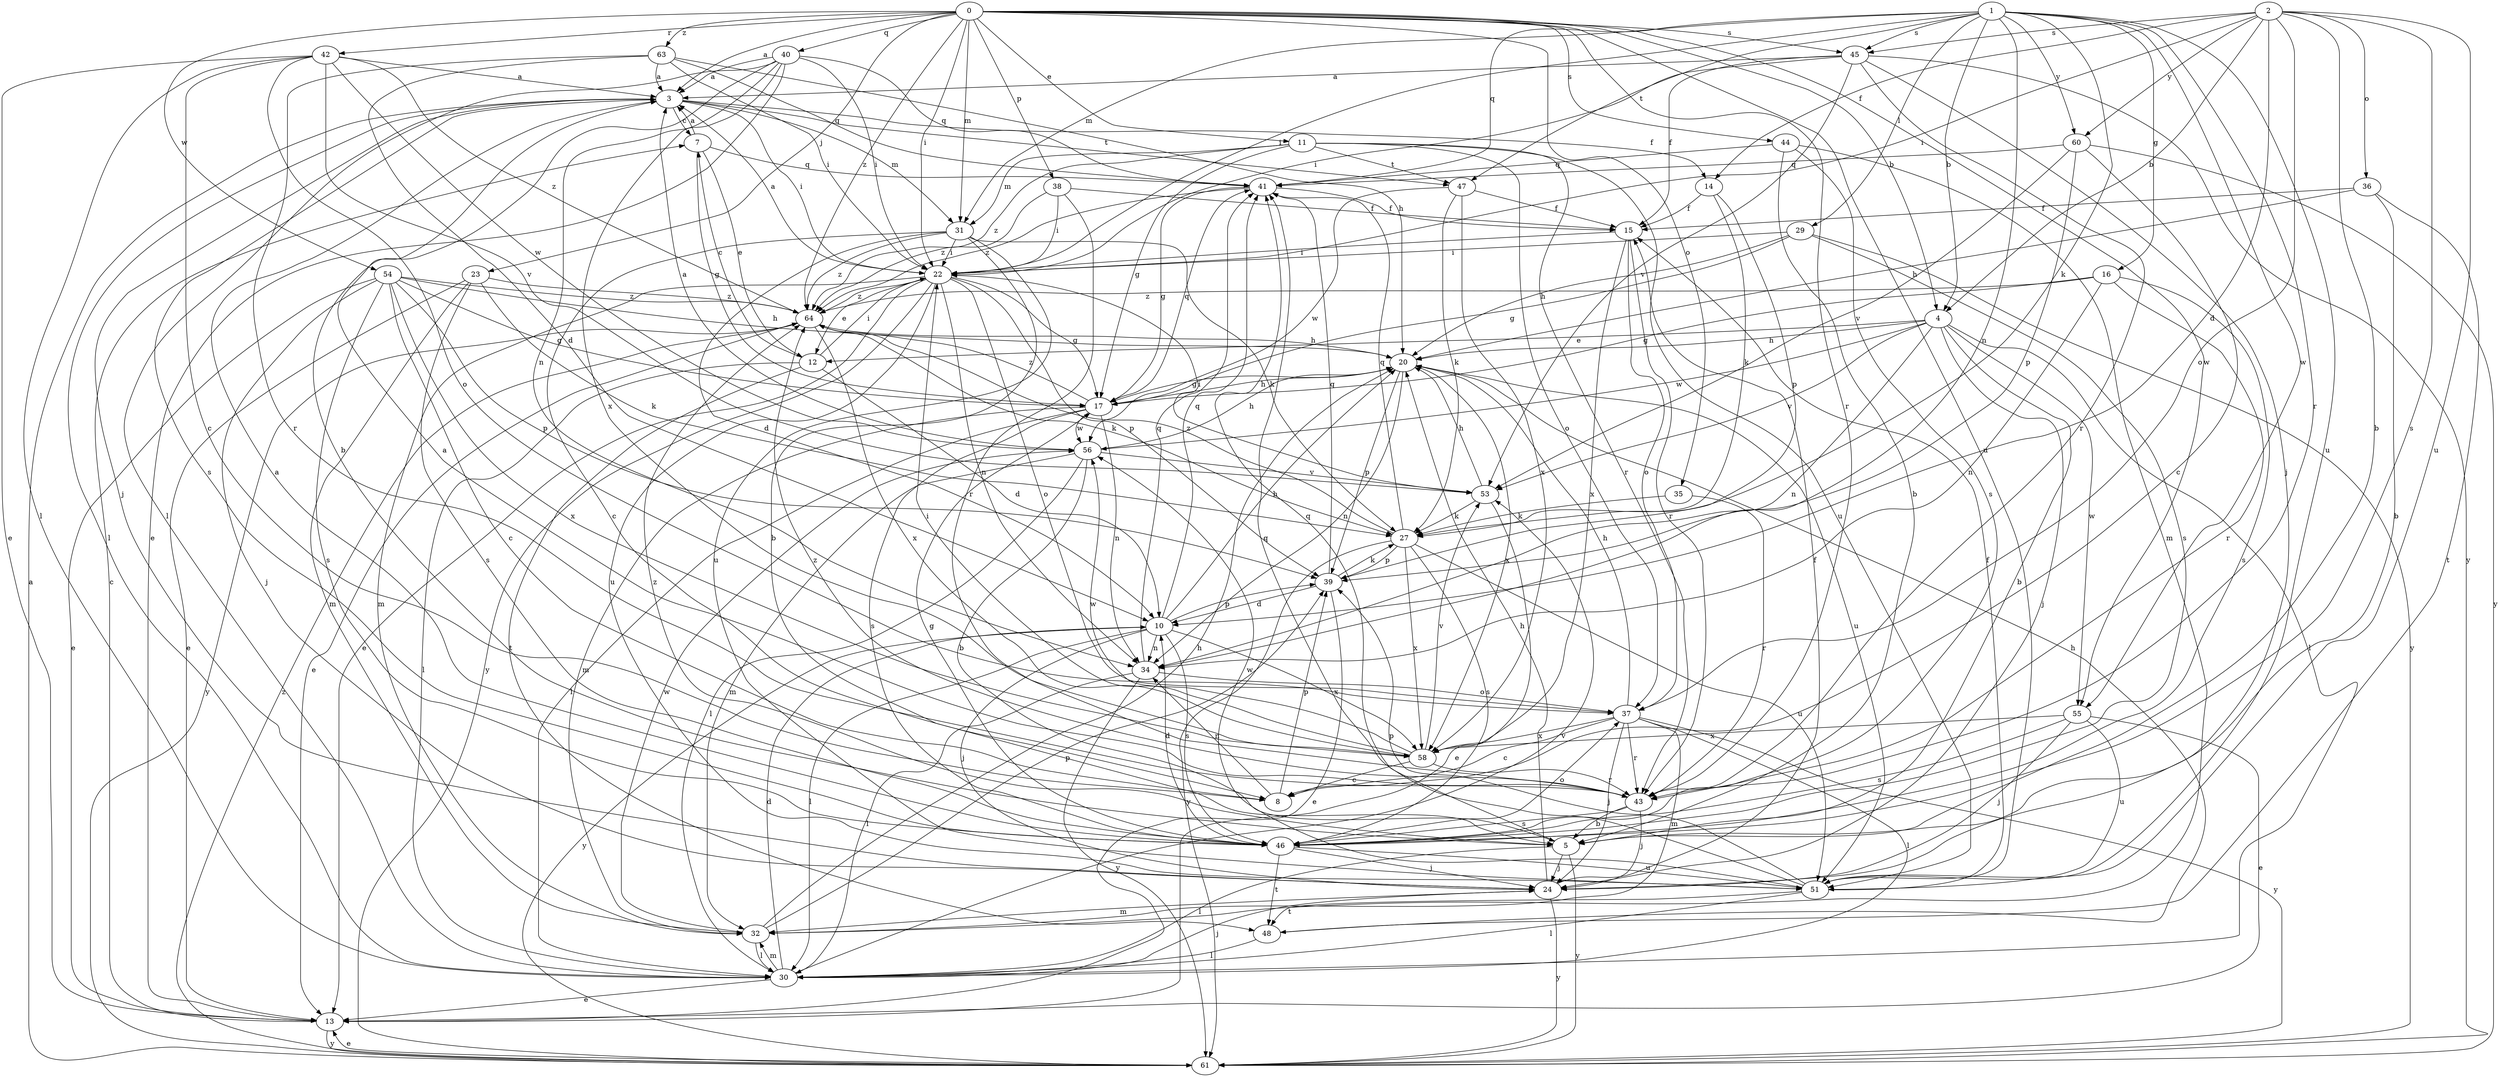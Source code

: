 strict digraph  {
0;
1;
2;
3;
4;
5;
7;
8;
10;
11;
12;
13;
14;
15;
16;
17;
20;
22;
23;
24;
27;
29;
30;
31;
32;
34;
35;
36;
37;
38;
39;
40;
41;
42;
43;
44;
45;
46;
47;
48;
51;
53;
54;
55;
56;
58;
60;
61;
63;
64;
0 -> 3  [label=a];
0 -> 4  [label=b];
0 -> 11  [label=e];
0 -> 22  [label=i];
0 -> 23  [label=j];
0 -> 31  [label=m];
0 -> 35  [label=o];
0 -> 38  [label=p];
0 -> 40  [label=q];
0 -> 42  [label=r];
0 -> 43  [label=r];
0 -> 44  [label=s];
0 -> 45  [label=s];
0 -> 51  [label=u];
0 -> 54  [label=w];
0 -> 55  [label=w];
0 -> 63  [label=z];
0 -> 64  [label=z];
1 -> 4  [label=b];
1 -> 16  [label=g];
1 -> 22  [label=i];
1 -> 27  [label=k];
1 -> 29  [label=l];
1 -> 31  [label=m];
1 -> 34  [label=n];
1 -> 41  [label=q];
1 -> 43  [label=r];
1 -> 45  [label=s];
1 -> 47  [label=t];
1 -> 51  [label=u];
1 -> 55  [label=w];
1 -> 60  [label=y];
2 -> 4  [label=b];
2 -> 5  [label=b];
2 -> 10  [label=d];
2 -> 14  [label=f];
2 -> 22  [label=i];
2 -> 36  [label=o];
2 -> 37  [label=o];
2 -> 45  [label=s];
2 -> 46  [label=s];
2 -> 51  [label=u];
2 -> 60  [label=y];
3 -> 7  [label=c];
3 -> 14  [label=f];
3 -> 22  [label=i];
3 -> 24  [label=j];
3 -> 30  [label=l];
3 -> 31  [label=m];
3 -> 46  [label=s];
3 -> 47  [label=t];
4 -> 5  [label=b];
4 -> 12  [label=e];
4 -> 20  [label=h];
4 -> 24  [label=j];
4 -> 30  [label=l];
4 -> 34  [label=n];
4 -> 53  [label=v];
4 -> 55  [label=w];
4 -> 56  [label=w];
5 -> 24  [label=j];
5 -> 30  [label=l];
5 -> 41  [label=q];
5 -> 61  [label=y];
5 -> 64  [label=z];
7 -> 3  [label=a];
7 -> 12  [label=e];
7 -> 17  [label=g];
7 -> 41  [label=q];
8 -> 34  [label=n];
8 -> 39  [label=p];
10 -> 20  [label=h];
10 -> 24  [label=j];
10 -> 30  [label=l];
10 -> 34  [label=n];
10 -> 39  [label=p];
10 -> 41  [label=q];
10 -> 46  [label=s];
10 -> 58  [label=x];
10 -> 61  [label=y];
11 -> 17  [label=g];
11 -> 31  [label=m];
11 -> 37  [label=o];
11 -> 43  [label=r];
11 -> 47  [label=t];
11 -> 51  [label=u];
11 -> 64  [label=z];
12 -> 7  [label=c];
12 -> 10  [label=d];
12 -> 22  [label=i];
12 -> 30  [label=l];
12 -> 48  [label=t];
13 -> 7  [label=c];
13 -> 61  [label=y];
14 -> 15  [label=f];
14 -> 27  [label=k];
14 -> 39  [label=p];
15 -> 22  [label=i];
15 -> 37  [label=o];
15 -> 43  [label=r];
15 -> 58  [label=x];
16 -> 17  [label=g];
16 -> 34  [label=n];
16 -> 43  [label=r];
16 -> 46  [label=s];
16 -> 64  [label=z];
17 -> 20  [label=h];
17 -> 30  [label=l];
17 -> 32  [label=m];
17 -> 34  [label=n];
17 -> 41  [label=q];
17 -> 46  [label=s];
17 -> 56  [label=w];
17 -> 64  [label=z];
20 -> 17  [label=g];
20 -> 34  [label=n];
20 -> 39  [label=p];
20 -> 51  [label=u];
20 -> 58  [label=x];
22 -> 3  [label=a];
22 -> 12  [label=e];
22 -> 13  [label=e];
22 -> 17  [label=g];
22 -> 32  [label=m];
22 -> 34  [label=n];
22 -> 37  [label=o];
22 -> 39  [label=p];
22 -> 51  [label=u];
22 -> 61  [label=y];
22 -> 64  [label=z];
23 -> 13  [label=e];
23 -> 27  [label=k];
23 -> 32  [label=m];
23 -> 46  [label=s];
23 -> 64  [label=z];
24 -> 15  [label=f];
24 -> 20  [label=h];
24 -> 32  [label=m];
24 -> 61  [label=y];
27 -> 39  [label=p];
27 -> 41  [label=q];
27 -> 46  [label=s];
27 -> 51  [label=u];
27 -> 58  [label=x];
27 -> 61  [label=y];
27 -> 64  [label=z];
29 -> 17  [label=g];
29 -> 20  [label=h];
29 -> 22  [label=i];
29 -> 46  [label=s];
29 -> 61  [label=y];
30 -> 10  [label=d];
30 -> 13  [label=e];
30 -> 24  [label=j];
30 -> 32  [label=m];
30 -> 53  [label=v];
31 -> 5  [label=b];
31 -> 8  [label=c];
31 -> 10  [label=d];
31 -> 22  [label=i];
31 -> 27  [label=k];
31 -> 51  [label=u];
31 -> 64  [label=z];
32 -> 20  [label=h];
32 -> 30  [label=l];
32 -> 39  [label=p];
32 -> 56  [label=w];
34 -> 30  [label=l];
34 -> 37  [label=o];
34 -> 41  [label=q];
34 -> 61  [label=y];
35 -> 27  [label=k];
35 -> 43  [label=r];
36 -> 5  [label=b];
36 -> 15  [label=f];
36 -> 20  [label=h];
36 -> 48  [label=t];
37 -> 8  [label=c];
37 -> 20  [label=h];
37 -> 24  [label=j];
37 -> 30  [label=l];
37 -> 32  [label=m];
37 -> 43  [label=r];
37 -> 58  [label=x];
37 -> 61  [label=y];
38 -> 15  [label=f];
38 -> 22  [label=i];
38 -> 43  [label=r];
38 -> 64  [label=z];
39 -> 10  [label=d];
39 -> 13  [label=e];
39 -> 27  [label=k];
39 -> 41  [label=q];
40 -> 3  [label=a];
40 -> 5  [label=b];
40 -> 13  [label=e];
40 -> 22  [label=i];
40 -> 30  [label=l];
40 -> 34  [label=n];
40 -> 41  [label=q];
40 -> 58  [label=x];
41 -> 15  [label=f];
41 -> 17  [label=g];
41 -> 64  [label=z];
42 -> 3  [label=a];
42 -> 8  [label=c];
42 -> 13  [label=e];
42 -> 30  [label=l];
42 -> 37  [label=o];
42 -> 53  [label=v];
42 -> 56  [label=w];
42 -> 64  [label=z];
43 -> 3  [label=a];
43 -> 5  [label=b];
43 -> 24  [label=j];
43 -> 46  [label=s];
43 -> 64  [label=z];
44 -> 5  [label=b];
44 -> 32  [label=m];
44 -> 41  [label=q];
44 -> 46  [label=s];
45 -> 3  [label=a];
45 -> 15  [label=f];
45 -> 22  [label=i];
45 -> 24  [label=j];
45 -> 43  [label=r];
45 -> 53  [label=v];
45 -> 61  [label=y];
46 -> 3  [label=a];
46 -> 10  [label=d];
46 -> 17  [label=g];
46 -> 24  [label=j];
46 -> 37  [label=o];
46 -> 48  [label=t];
46 -> 51  [label=u];
47 -> 15  [label=f];
47 -> 27  [label=k];
47 -> 56  [label=w];
47 -> 58  [label=x];
48 -> 20  [label=h];
48 -> 30  [label=l];
51 -> 15  [label=f];
51 -> 30  [label=l];
51 -> 39  [label=p];
51 -> 41  [label=q];
51 -> 48  [label=t];
51 -> 56  [label=w];
53 -> 13  [label=e];
53 -> 20  [label=h];
53 -> 22  [label=i];
53 -> 27  [label=k];
54 -> 8  [label=c];
54 -> 13  [label=e];
54 -> 17  [label=g];
54 -> 20  [label=h];
54 -> 24  [label=j];
54 -> 39  [label=p];
54 -> 46  [label=s];
54 -> 58  [label=x];
54 -> 64  [label=z];
55 -> 13  [label=e];
55 -> 24  [label=j];
55 -> 46  [label=s];
55 -> 51  [label=u];
55 -> 58  [label=x];
56 -> 3  [label=a];
56 -> 5  [label=b];
56 -> 20  [label=h];
56 -> 30  [label=l];
56 -> 32  [label=m];
56 -> 53  [label=v];
58 -> 8  [label=c];
58 -> 22  [label=i];
58 -> 43  [label=r];
58 -> 53  [label=v];
58 -> 56  [label=w];
60 -> 8  [label=c];
60 -> 39  [label=p];
60 -> 41  [label=q];
60 -> 53  [label=v];
60 -> 61  [label=y];
61 -> 3  [label=a];
61 -> 13  [label=e];
61 -> 64  [label=z];
63 -> 3  [label=a];
63 -> 10  [label=d];
63 -> 20  [label=h];
63 -> 22  [label=i];
63 -> 41  [label=q];
63 -> 43  [label=r];
64 -> 13  [label=e];
64 -> 20  [label=h];
64 -> 27  [label=k];
64 -> 58  [label=x];
64 -> 61  [label=y];
}
